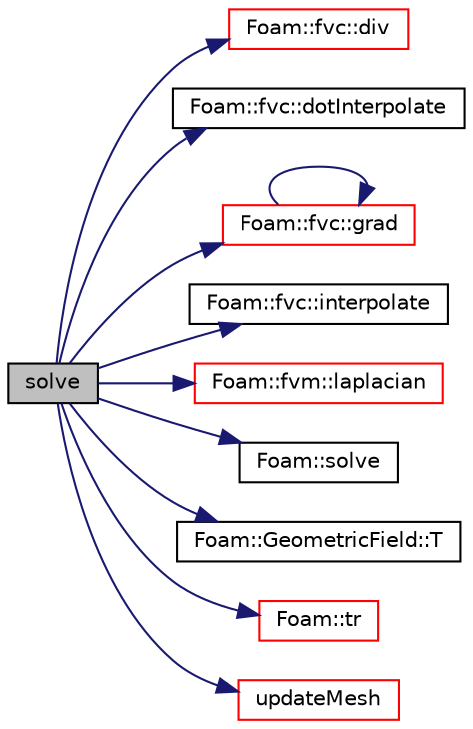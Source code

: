 digraph "solve"
{
  bgcolor="transparent";
  edge [fontname="Helvetica",fontsize="10",labelfontname="Helvetica",labelfontsize="10"];
  node [fontname="Helvetica",fontsize="10",shape=record];
  rankdir="LR";
  Node345 [label="solve",height=0.2,width=0.4,color="black", fillcolor="grey75", style="filled", fontcolor="black"];
  Node345 -> Node346 [color="midnightblue",fontsize="10",style="solid",fontname="Helvetica"];
  Node346 [label="Foam::fvc::div",height=0.2,width=0.4,color="red",URL="$a21861.html#a585533948ad80abfe589d920c641f251"];
  Node345 -> Node643 [color="midnightblue",fontsize="10",style="solid",fontname="Helvetica"];
  Node643 [label="Foam::fvc::dotInterpolate",height=0.2,width=0.4,color="black",URL="$a21861.html#a7a1e652d9529ab4d174f463747fe10b0",tooltip="Interpolate field onto faces. "];
  Node345 -> Node644 [color="midnightblue",fontsize="10",style="solid",fontname="Helvetica"];
  Node644 [label="Foam::fvc::grad",height=0.2,width=0.4,color="red",URL="$a21861.html#a7c00ec90ecc15ed3005255e42c52827a"];
  Node644 -> Node644 [color="midnightblue",fontsize="10",style="solid",fontname="Helvetica"];
  Node345 -> Node646 [color="midnightblue",fontsize="10",style="solid",fontname="Helvetica"];
  Node646 [label="Foam::fvc::interpolate",height=0.2,width=0.4,color="black",URL="$a21861.html#a768cc91e806b7278729a11134de57ecf",tooltip="Interpolate field onto faces using scheme given by Istream. "];
  Node345 -> Node647 [color="midnightblue",fontsize="10",style="solid",fontname="Helvetica"];
  Node647 [label="Foam::fvm::laplacian",height=0.2,width=0.4,color="red",URL="$a21862.html#a05679b154654e47e9f1e2fbd2bc0bae0"];
  Node345 -> Node648 [color="midnightblue",fontsize="10",style="solid",fontname="Helvetica"];
  Node648 [label="Foam::solve",height=0.2,width=0.4,color="black",URL="$a21851.html#a8d0243cca6dbaab978da0126875aa319",tooltip="Solve returning the solution statistics given convergence tolerance. "];
  Node345 -> Node649 [color="midnightblue",fontsize="10",style="solid",fontname="Helvetica"];
  Node649 [label="Foam::GeometricField::T",height=0.2,width=0.4,color="black",URL="$a23249.html#a3dc255c9d5d35781fe750598ff9e27bd",tooltip="Return transpose (only if it is a tensor field) "];
  Node345 -> Node650 [color="midnightblue",fontsize="10",style="solid",fontname="Helvetica"];
  Node650 [label="Foam::tr",height=0.2,width=0.4,color="red",URL="$a21851.html#a16888f82e1accdb4c88dc9573a1dd02e"];
  Node345 -> Node651 [color="midnightblue",fontsize="10",style="solid",fontname="Helvetica"];
  Node651 [label="updateMesh",height=0.2,width=0.4,color="red",URL="$a24453.html#ad57565956fd4064299f4bd3c4eebb1d4",tooltip="Update topology. "];
}
